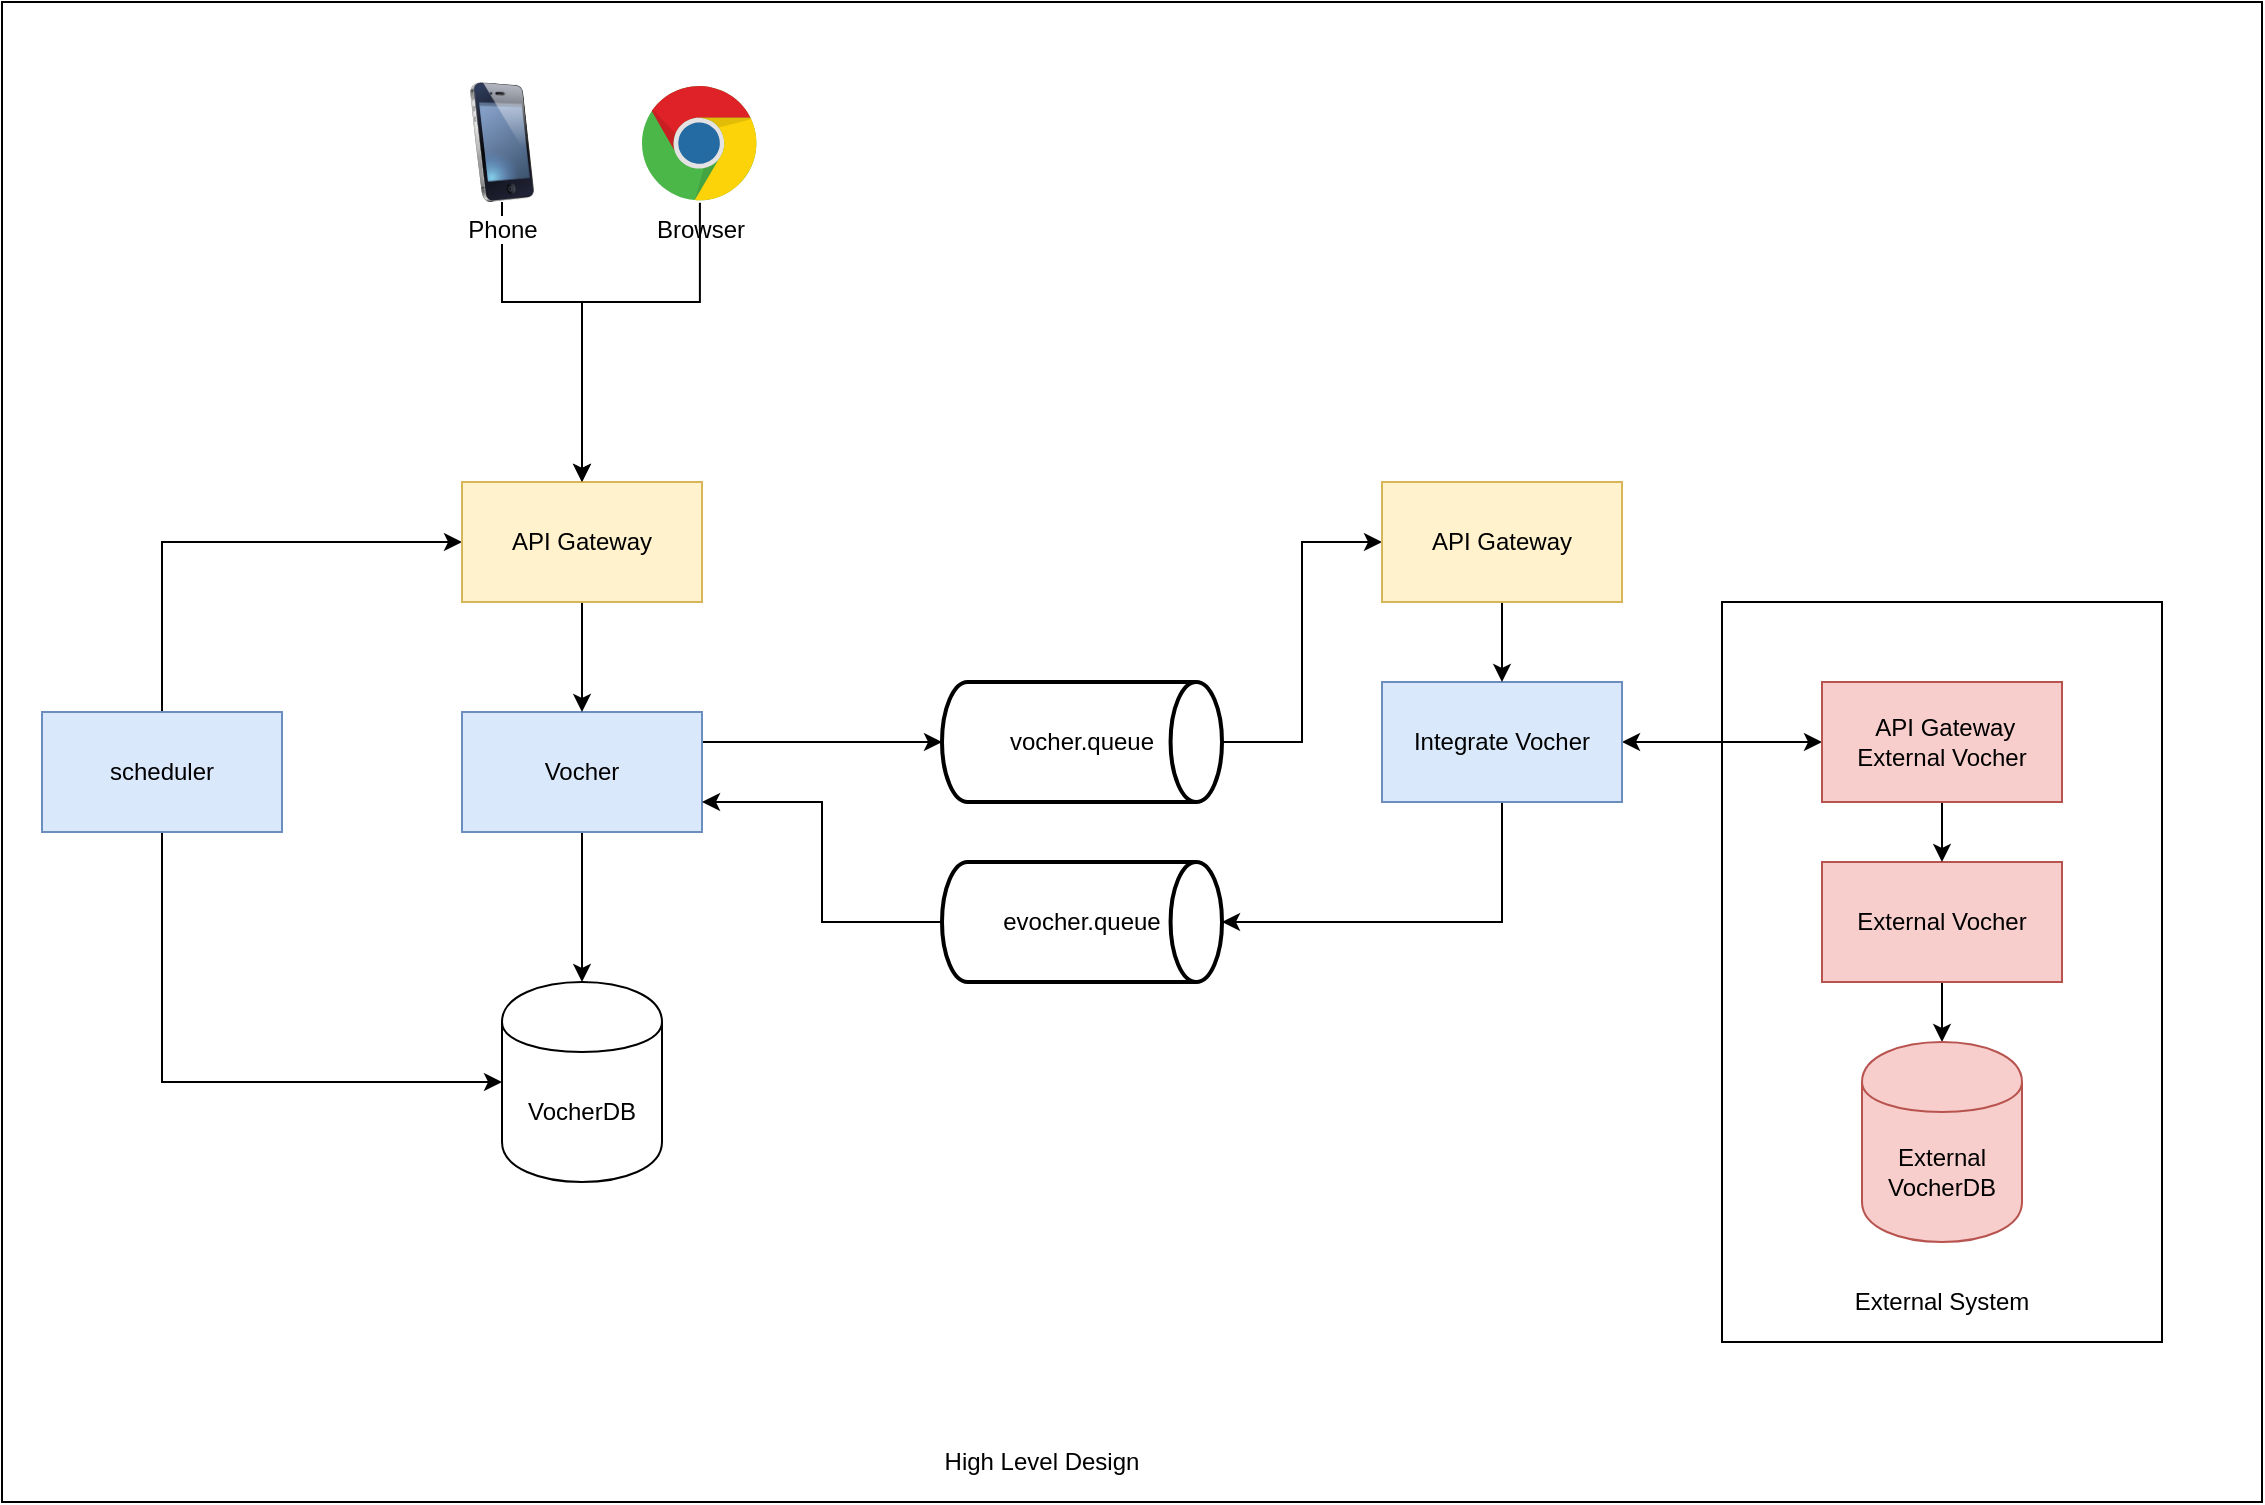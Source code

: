 <mxfile version="13.2.4" type="device" pages="4"><diagram id="M8cZRs71KKc0MjFKOG1g" name="HLD"><mxGraphModel dx="1106" dy="1866" grid="1" gridSize="10" guides="1" tooltips="1" connect="1" arrows="1" fold="1" page="1" pageScale="1" pageWidth="850" pageHeight="1100" math="0" shadow="0"><root><mxCell id="0"/><mxCell id="1" parent="0"/><mxCell id="Zt-hS7vZ5P-8rdt2u1rS-21" value="" style="rounded=0;whiteSpace=wrap;html=1;" vertex="1" parent="1"><mxGeometry x="160" y="-100" width="1130" height="750" as="geometry"/></mxCell><mxCell id="Zt-hS7vZ5P-8rdt2u1rS-14" value="" style="rounded=0;whiteSpace=wrap;html=1;" vertex="1" parent="1"><mxGeometry x="1020" y="200" width="220" height="370" as="geometry"/></mxCell><mxCell id="Zt-hS7vZ5P-8rdt2u1rS-15" style="edgeStyle=orthogonalEdgeStyle;rounded=0;orthogonalLoop=1;jettySize=auto;html=1;entryX=0.5;entryY=0;entryDx=0;entryDy=0;" edge="1" parent="1" source="yLIGuD3WAcyx2EpCXAs--2" target="Zt-hS7vZ5P-8rdt2u1rS-13"><mxGeometry relative="1" as="geometry"/></mxCell><mxCell id="yLIGuD3WAcyx2EpCXAs--2" value="External Vocher" style="rounded=0;whiteSpace=wrap;html=1;fillColor=#f8cecc;strokeColor=#b85450;" parent="1" vertex="1"><mxGeometry x="1070" y="330" width="120" height="60" as="geometry"/></mxCell><mxCell id="yLIGuD3WAcyx2EpCXAs--59" style="edgeStyle=orthogonalEdgeStyle;rounded=0;orthogonalLoop=1;jettySize=auto;html=1;entryX=0;entryY=0.5;entryDx=0;entryDy=0;exitX=1;exitY=0.25;exitDx=0;exitDy=0;entryPerimeter=0;" parent="1" source="yLIGuD3WAcyx2EpCXAs--5" target="Zt-hS7vZ5P-8rdt2u1rS-3" edge="1"><mxGeometry relative="1" as="geometry"><mxPoint x="600" y="255" as="targetPoint"/></mxGeometry></mxCell><mxCell id="Zt-hS7vZ5P-8rdt2u1rS-16" style="edgeStyle=orthogonalEdgeStyle;rounded=0;orthogonalLoop=1;jettySize=auto;html=1;entryX=0.5;entryY=0;entryDx=0;entryDy=0;startArrow=none;startFill=0;" edge="1" parent="1" source="yLIGuD3WAcyx2EpCXAs--5" target="Zt-hS7vZ5P-8rdt2u1rS-5"><mxGeometry relative="1" as="geometry"/></mxCell><mxCell id="yLIGuD3WAcyx2EpCXAs--5" value="Vocher" style="rounded=0;whiteSpace=wrap;html=1;fillColor=#dae8fc;strokeColor=#6c8ebf;" parent="1" vertex="1"><mxGeometry x="390" y="255" width="120" height="60" as="geometry"/></mxCell><mxCell id="JvnQg_ItOwsqvwO4uTVd-2" style="edgeStyle=orthogonalEdgeStyle;rounded=0;orthogonalLoop=1;jettySize=auto;html=1;startArrow=none;startFill=0;" edge="1" parent="1" source="yLIGuD3WAcyx2EpCXAs--11" target="Zt-hS7vZ5P-8rdt2u1rS-9"><mxGeometry relative="1" as="geometry"><Array as="points"><mxPoint x="410" y="50"/><mxPoint x="450" y="50"/></Array></mxGeometry></mxCell><mxCell id="yLIGuD3WAcyx2EpCXAs--11" value="Phone" style="image;html=1;labelBackgroundColor=#ffffff;image=img/lib/clip_art/telecommunication/iPhone_128x128.png" parent="1" vertex="1"><mxGeometry x="380" y="-60" width="60" height="60" as="geometry"/></mxCell><mxCell id="yLIGuD3WAcyx2EpCXAs--30" style="edgeStyle=orthogonalEdgeStyle;rounded=0;orthogonalLoop=1;jettySize=auto;html=1;entryX=0;entryY=0.5;entryDx=0;entryDy=0;exitX=1;exitY=0.5;exitDx=0;exitDy=0;exitPerimeter=0;" parent="1" source="Zt-hS7vZ5P-8rdt2u1rS-3" target="Zt-hS7vZ5P-8rdt2u1rS-10" edge="1"><mxGeometry relative="1" as="geometry"><mxPoint x="780" y="270" as="sourcePoint"/></mxGeometry></mxCell><mxCell id="yLIGuD3WAcyx2EpCXAs--29" style="edgeStyle=orthogonalEdgeStyle;rounded=0;orthogonalLoop=1;jettySize=auto;html=1;entryX=0;entryY=0.5;entryDx=0;entryDy=0;startArrow=classic;startFill=1;" parent="1" source="yLIGuD3WAcyx2EpCXAs--28" target="Zt-hS7vZ5P-8rdt2u1rS-17" edge="1"><mxGeometry relative="1" as="geometry"/></mxCell><mxCell id="SP0P98AQC7qhVSKHxn2J-19" style="edgeStyle=orthogonalEdgeStyle;rounded=0;orthogonalLoop=1;jettySize=auto;html=1;entryX=1;entryY=0.5;entryDx=0;entryDy=0;exitX=0.5;exitY=1;exitDx=0;exitDy=0;entryPerimeter=0;" parent="1" source="yLIGuD3WAcyx2EpCXAs--28" target="Zt-hS7vZ5P-8rdt2u1rS-4" edge="1"><mxGeometry relative="1" as="geometry"><Array as="points"><mxPoint x="910" y="360"/></Array><mxPoint x="780" y="360" as="targetPoint"/></mxGeometry></mxCell><mxCell id="yLIGuD3WAcyx2EpCXAs--28" value="Integrate Vocher" style="rounded=0;whiteSpace=wrap;html=1;fillColor=#dae8fc;strokeColor=#6c8ebf;" parent="1" vertex="1"><mxGeometry x="850" y="240" width="120" height="60" as="geometry"/></mxCell><mxCell id="SP0P98AQC7qhVSKHxn2J-18" style="edgeStyle=orthogonalEdgeStyle;rounded=0;orthogonalLoop=1;jettySize=auto;html=1;entryX=1;entryY=0.75;entryDx=0;entryDy=0;exitX=0;exitY=0.5;exitDx=0;exitDy=0;exitPerimeter=0;" parent="1" source="Zt-hS7vZ5P-8rdt2u1rS-4" target="yLIGuD3WAcyx2EpCXAs--5" edge="1"><mxGeometry relative="1" as="geometry"><mxPoint x="600" y="360" as="sourcePoint"/></mxGeometry></mxCell><mxCell id="Zt-hS7vZ5P-8rdt2u1rS-6" style="edgeStyle=orthogonalEdgeStyle;rounded=0;orthogonalLoop=1;jettySize=auto;html=1;entryX=0;entryY=0.5;entryDx=0;entryDy=0;" edge="1" parent="1" source="Zt-hS7vZ5P-8rdt2u1rS-1" target="Zt-hS7vZ5P-8rdt2u1rS-5"><mxGeometry relative="1" as="geometry"><Array as="points"><mxPoint x="240" y="440"/></Array></mxGeometry></mxCell><mxCell id="Zt-hS7vZ5P-8rdt2u1rS-8" style="edgeStyle=orthogonalEdgeStyle;rounded=0;orthogonalLoop=1;jettySize=auto;html=1;entryX=0;entryY=0.5;entryDx=0;entryDy=0;" edge="1" parent="1" source="Zt-hS7vZ5P-8rdt2u1rS-1" target="Zt-hS7vZ5P-8rdt2u1rS-9"><mxGeometry relative="1" as="geometry"><mxPoint x="390" y="270" as="targetPoint"/><Array as="points"><mxPoint x="240" y="170"/></Array></mxGeometry></mxCell><mxCell id="Zt-hS7vZ5P-8rdt2u1rS-1" value="scheduler" style="rounded=0;whiteSpace=wrap;html=1;fillColor=#dae8fc;strokeColor=#6c8ebf;" vertex="1" parent="1"><mxGeometry x="180" y="255" width="120" height="60" as="geometry"/></mxCell><mxCell id="Zt-hS7vZ5P-8rdt2u1rS-3" value="vocher.queue" style="strokeWidth=2;html=1;shape=mxgraph.flowchart.direct_data;whiteSpace=wrap;" vertex="1" parent="1"><mxGeometry x="630" y="240" width="140" height="60" as="geometry"/></mxCell><mxCell id="Zt-hS7vZ5P-8rdt2u1rS-4" value="evocher.queue" style="strokeWidth=2;html=1;shape=mxgraph.flowchart.direct_data;whiteSpace=wrap;rotation=0;" vertex="1" parent="1"><mxGeometry x="630" y="330" width="140" height="60" as="geometry"/></mxCell><mxCell id="Zt-hS7vZ5P-8rdt2u1rS-5" value="VocherDB" style="shape=cylinder;whiteSpace=wrap;html=1;boundedLbl=1;backgroundOutline=1;" vertex="1" parent="1"><mxGeometry x="410" y="390" width="80" height="100" as="geometry"/></mxCell><mxCell id="Zt-hS7vZ5P-8rdt2u1rS-11" style="edgeStyle=orthogonalEdgeStyle;rounded=0;orthogonalLoop=1;jettySize=auto;html=1;entryX=0.5;entryY=0;entryDx=0;entryDy=0;" edge="1" parent="1" source="Zt-hS7vZ5P-8rdt2u1rS-9" target="yLIGuD3WAcyx2EpCXAs--5"><mxGeometry relative="1" as="geometry"/></mxCell><mxCell id="Zt-hS7vZ5P-8rdt2u1rS-9" value="API Gateway" style="rounded=0;whiteSpace=wrap;html=1;fillColor=#fff2cc;strokeColor=#d6b656;" vertex="1" parent="1"><mxGeometry x="390" y="140" width="120" height="60" as="geometry"/></mxCell><mxCell id="Zt-hS7vZ5P-8rdt2u1rS-12" style="edgeStyle=orthogonalEdgeStyle;rounded=0;orthogonalLoop=1;jettySize=auto;html=1;entryX=0.5;entryY=0;entryDx=0;entryDy=0;" edge="1" parent="1" source="Zt-hS7vZ5P-8rdt2u1rS-10" target="yLIGuD3WAcyx2EpCXAs--28"><mxGeometry relative="1" as="geometry"/></mxCell><mxCell id="Zt-hS7vZ5P-8rdt2u1rS-10" value="API Gateway" style="rounded=0;whiteSpace=wrap;html=1;fillColor=#fff2cc;strokeColor=#d6b656;" vertex="1" parent="1"><mxGeometry x="850" y="140" width="120" height="60" as="geometry"/></mxCell><mxCell id="Zt-hS7vZ5P-8rdt2u1rS-13" value="External VocherDB" style="shape=cylinder;whiteSpace=wrap;html=1;boundedLbl=1;backgroundOutline=1;fillColor=#f8cecc;strokeColor=#b85450;" vertex="1" parent="1"><mxGeometry x="1090" y="420" width="80" height="100" as="geometry"/></mxCell><mxCell id="Zt-hS7vZ5P-8rdt2u1rS-18" style="edgeStyle=orthogonalEdgeStyle;rounded=0;orthogonalLoop=1;jettySize=auto;html=1;entryX=0.5;entryY=0;entryDx=0;entryDy=0;startArrow=none;startFill=0;" edge="1" parent="1" source="Zt-hS7vZ5P-8rdt2u1rS-17" target="yLIGuD3WAcyx2EpCXAs--2"><mxGeometry relative="1" as="geometry"/></mxCell><mxCell id="Zt-hS7vZ5P-8rdt2u1rS-17" value="&amp;nbsp;API Gateway &lt;br&gt;External Vocher" style="rounded=0;whiteSpace=wrap;html=1;fillColor=#f8cecc;strokeColor=#b85450;" vertex="1" parent="1"><mxGeometry x="1070" y="240" width="120" height="60" as="geometry"/></mxCell><mxCell id="Zt-hS7vZ5P-8rdt2u1rS-20" value="External System" style="text;html=1;strokeColor=none;fillColor=none;align=center;verticalAlign=middle;whiteSpace=wrap;rounded=0;" vertex="1" parent="1"><mxGeometry x="1060" y="540" width="140" height="20" as="geometry"/></mxCell><mxCell id="Zt-hS7vZ5P-8rdt2u1rS-22" value="High Level Design" style="text;html=1;strokeColor=none;fillColor=none;align=center;verticalAlign=middle;whiteSpace=wrap;rounded=0;" vertex="1" parent="1"><mxGeometry x="620" y="620" width="120" height="20" as="geometry"/></mxCell><mxCell id="JvnQg_ItOwsqvwO4uTVd-3" style="edgeStyle=orthogonalEdgeStyle;rounded=0;orthogonalLoop=1;jettySize=auto;html=1;entryX=0.5;entryY=0;entryDx=0;entryDy=0;startArrow=none;startFill=0;" edge="1" parent="1" source="JvnQg_ItOwsqvwO4uTVd-1" target="Zt-hS7vZ5P-8rdt2u1rS-9"><mxGeometry relative="1" as="geometry"><Array as="points"><mxPoint x="509" y="50"/><mxPoint x="450" y="50"/></Array></mxGeometry></mxCell><mxCell id="JvnQg_ItOwsqvwO4uTVd-1" value="Browser" style="dashed=0;outlineConnect=0;html=1;align=center;labelPosition=center;verticalLabelPosition=bottom;verticalAlign=top;shape=mxgraph.weblogos.chrome" vertex="1" parent="1"><mxGeometry x="480" y="-58.0" width="57.94" height="58.4" as="geometry"/></mxCell></root></mxGraphModel></diagram><diagram id="ZZDmtYdxpPn9UzOX9fge" name="AD"><mxGraphModel dx="1106" dy="766" grid="1" gridSize="10" guides="1" tooltips="1" connect="1" arrows="1" fold="1" page="1" pageScale="1" pageWidth="850" pageHeight="1100" math="0" shadow="0"><root><mxCell id="ttcRYQ20AYEpB_Qxc7sb-0"/><mxCell id="ttcRYQ20AYEpB_Qxc7sb-1" parent="ttcRYQ20AYEpB_Qxc7sb-0"/><mxCell id="1Hswihm2QE21z98sF0Lo-0" value="" style="rounded=0;whiteSpace=wrap;html=1;" vertex="1" parent="ttcRYQ20AYEpB_Qxc7sb-1"><mxGeometry x="10" y="200" width="810" height="880" as="geometry"/></mxCell><mxCell id="ttcRYQ20AYEpB_Qxc7sb-2" value="" style="ellipse;html=1;shape=startState;fillColor=#000000;strokeColor=#ff0000;" parent="ttcRYQ20AYEpB_Qxc7sb-1" vertex="1"><mxGeometry x="80" y="320" width="30" height="30" as="geometry"/></mxCell><mxCell id="ttcRYQ20AYEpB_Qxc7sb-3" value="" style="edgeStyle=orthogonalEdgeStyle;html=1;verticalAlign=bottom;endArrow=open;endSize=8;strokeColor=#000000;entryX=0.5;entryY=0;entryDx=0;entryDy=0;" parent="ttcRYQ20AYEpB_Qxc7sb-1" source="ttcRYQ20AYEpB_Qxc7sb-2" target="ttcRYQ20AYEpB_Qxc7sb-4" edge="1"><mxGeometry relative="1" as="geometry"><mxPoint x="240" y="380" as="targetPoint"/></mxGeometry></mxCell><mxCell id="SbrRHTMgnmyVPmTm6hp6-0" style="edgeStyle=orthogonalEdgeStyle;rounded=0;orthogonalLoop=1;jettySize=auto;html=1;entryX=0.5;entryY=0;entryDx=0;entryDy=0;" parent="ttcRYQ20AYEpB_Qxc7sb-1" source="ttcRYQ20AYEpB_Qxc7sb-4" target="ttcRYQ20AYEpB_Qxc7sb-5" edge="1"><mxGeometry relative="1" as="geometry"/></mxCell><mxCell id="9kQlbiyJZQM7aqngoSZT-27" value="Publish SimID" style="edgeLabel;html=1;align=center;verticalAlign=middle;resizable=0;points=[];" parent="SbrRHTMgnmyVPmTm6hp6-0" vertex="1" connectable="0"><mxGeometry x="0.253" relative="1" as="geometry"><mxPoint x="-31" y="-15" as="offset"/></mxGeometry></mxCell><mxCell id="ttcRYQ20AYEpB_Qxc7sb-4" value="Vocher Component" style="shape=rect;html=1;rounded=1;whiteSpace=wrap;align=center;fillColor=#d5e8d4;strokeColor=#82b366;" parent="ttcRYQ20AYEpB_Qxc7sb-1" vertex="1"><mxGeometry x="190" y="390" width="100" height="50" as="geometry"/></mxCell><mxCell id="SbrRHTMgnmyVPmTm6hp6-2" style="edgeStyle=orthogonalEdgeStyle;rounded=0;orthogonalLoop=1;jettySize=auto;html=1;entryX=0.5;entryY=0;entryDx=0;entryDy=0;" parent="ttcRYQ20AYEpB_Qxc7sb-1" source="ttcRYQ20AYEpB_Qxc7sb-5" target="SbrRHTMgnmyVPmTm6hp6-1" edge="1"><mxGeometry relative="1" as="geometry"><Array as="points"><mxPoint x="240" y="500"/></Array></mxGeometry></mxCell><mxCell id="ttcRYQ20AYEpB_Qxc7sb-5" value="vocher_queue" style="shape=rect;html=1;rounded=1;whiteSpace=wrap;align=center;fillColor=#fff2cc;strokeColor=#d6b656;" parent="ttcRYQ20AYEpB_Qxc7sb-1" vertex="1"><mxGeometry x="440" y="480" width="100" height="50" as="geometry"/></mxCell><mxCell id="9kQlbiyJZQM7aqngoSZT-6" style="edgeStyle=orthogonalEdgeStyle;rounded=0;orthogonalLoop=1;jettySize=auto;html=1;startArrow=classic;startFill=1;" parent="ttcRYQ20AYEpB_Qxc7sb-1" source="SbrRHTMgnmyVPmTm6hp6-1" target="SbrRHTMgnmyVPmTm6hp6-4" edge="1"><mxGeometry relative="1" as="geometry"/></mxCell><mxCell id="9kQlbiyJZQM7aqngoSZT-15" value="Call external 3rd party Vocher API System" style="edgeLabel;html=1;align=center;verticalAlign=middle;resizable=0;points=[];" parent="9kQlbiyJZQM7aqngoSZT-6" vertex="1" connectable="0"><mxGeometry x="0.076" y="2" relative="1" as="geometry"><mxPoint x="-21" y="-13" as="offset"/></mxGeometry></mxCell><mxCell id="9kQlbiyJZQM7aqngoSZT-7" style="edgeStyle=orthogonalEdgeStyle;rounded=0;orthogonalLoop=1;jettySize=auto;html=1;startArrow=none;startFill=0;" parent="ttcRYQ20AYEpB_Qxc7sb-1" source="SbrRHTMgnmyVPmTm6hp6-1" target="9kQlbiyJZQM7aqngoSZT-1" edge="1"><mxGeometry relative="1" as="geometry"/></mxCell><mxCell id="SbrRHTMgnmyVPmTm6hp6-1" value="Integration Component" style="shape=rect;html=1;rounded=1;whiteSpace=wrap;align=center;fillColor=#d5e8d4;strokeColor=#82b366;" parent="ttcRYQ20AYEpB_Qxc7sb-1" vertex="1"><mxGeometry x="190" y="570" width="100" height="50" as="geometry"/></mxCell><mxCell id="SbrRHTMgnmyVPmTm6hp6-4" value="Vocher API" style="shape=rect;html=1;rounded=1;whiteSpace=wrap;align=center;fillColor=#e1d5e7;strokeColor=#9673a6;" parent="ttcRYQ20AYEpB_Qxc7sb-1" vertex="1"><mxGeometry x="690" y="630" width="100" height="50" as="geometry"/></mxCell><mxCell id="9kQlbiyJZQM7aqngoSZT-9" style="edgeStyle=orthogonalEdgeStyle;rounded=0;orthogonalLoop=1;jettySize=auto;html=1;entryX=0.5;entryY=0;entryDx=0;entryDy=0;startArrow=none;startFill=0;" parent="ttcRYQ20AYEpB_Qxc7sb-1" source="9kQlbiyJZQM7aqngoSZT-1" target="9kQlbiyJZQM7aqngoSZT-8" edge="1"><mxGeometry relative="1" as="geometry"/></mxCell><mxCell id="9kQlbiyJZQM7aqngoSZT-10" value="Send Vocher Code &amp;amp; &lt;br&gt;success status message" style="edgeLabel;html=1;align=center;verticalAlign=middle;resizable=0;points=[];" parent="9kQlbiyJZQM7aqngoSZT-9" vertex="1" connectable="0"><mxGeometry x="0.067" y="1" relative="1" as="geometry"><mxPoint x="-42" y="-19" as="offset"/></mxGeometry></mxCell><mxCell id="9kQlbiyJZQM7aqngoSZT-11" style="edgeStyle=orthogonalEdgeStyle;rounded=0;orthogonalLoop=1;jettySize=auto;html=1;entryX=0;entryY=0.5;entryDx=0;entryDy=0;startArrow=none;startFill=0;" parent="ttcRYQ20AYEpB_Qxc7sb-1" source="9kQlbiyJZQM7aqngoSZT-1" target="9kQlbiyJZQM7aqngoSZT-8" edge="1"><mxGeometry relative="1" as="geometry"><Array as="points"><mxPoint x="240" y="785"/></Array></mxGeometry></mxCell><mxCell id="9kQlbiyJZQM7aqngoSZT-12" value="Send fail status&lt;br&gt;&amp;nbsp;message" style="edgeLabel;html=1;align=center;verticalAlign=middle;resizable=0;points=[];" parent="9kQlbiyJZQM7aqngoSZT-11" vertex="1" connectable="0"><mxGeometry x="0.222" y="4" relative="1" as="geometry"><mxPoint x="2" y="-21" as="offset"/></mxGeometry></mxCell><mxCell id="9kQlbiyJZQM7aqngoSZT-1" value="" style="shape=rhombus;html=1;verticalLabelPosition=bottom;verticalAlignment=top;" parent="ttcRYQ20AYEpB_Qxc7sb-1" vertex="1"><mxGeometry x="220" y="680" width="40" height="40" as="geometry"/></mxCell><mxCell id="9kQlbiyJZQM7aqngoSZT-14" style="edgeStyle=orthogonalEdgeStyle;rounded=0;orthogonalLoop=1;jettySize=auto;html=1;startArrow=none;startFill=0;" parent="ttcRYQ20AYEpB_Qxc7sb-1" source="9kQlbiyJZQM7aqngoSZT-8" target="9kQlbiyJZQM7aqngoSZT-13" edge="1"><mxGeometry relative="1" as="geometry"><Array as="points"><mxPoint x="490" y="895"/></Array></mxGeometry></mxCell><mxCell id="9kQlbiyJZQM7aqngoSZT-8" value="status_queue" style="shape=rect;html=1;rounded=1;whiteSpace=wrap;align=center;fillColor=#fff2cc;strokeColor=#d6b656;" parent="ttcRYQ20AYEpB_Qxc7sb-1" vertex="1"><mxGeometry x="440" y="760" width="100" height="50" as="geometry"/></mxCell><mxCell id="9kQlbiyJZQM7aqngoSZT-18" style="edgeStyle=orthogonalEdgeStyle;rounded=0;orthogonalLoop=1;jettySize=auto;html=1;entryX=0.5;entryY=0;entryDx=0;entryDy=0;startArrow=none;startFill=0;" parent="ttcRYQ20AYEpB_Qxc7sb-1" source="9kQlbiyJZQM7aqngoSZT-13" target="9kQlbiyJZQM7aqngoSZT-16" edge="1"><mxGeometry relative="1" as="geometry"><Array as="points"><mxPoint x="240" y="940"/><mxPoint x="95" y="940"/></Array></mxGeometry></mxCell><mxCell id="9kQlbiyJZQM7aqngoSZT-13" value="Vocher Component" style="shape=rect;html=1;rounded=1;whiteSpace=wrap;align=center;fillColor=#d5e8d4;strokeColor=#82b366;" parent="ttcRYQ20AYEpB_Qxc7sb-1" vertex="1"><mxGeometry x="190" y="870" width="100" height="50" as="geometry"/></mxCell><mxCell id="9kQlbiyJZQM7aqngoSZT-16" value="" style="ellipse;html=1;shape=endState;fillColor=#000000;strokeColor=#ff0000;" parent="ttcRYQ20AYEpB_Qxc7sb-1" vertex="1"><mxGeometry x="80" y="970" width="30" height="30" as="geometry"/></mxCell><mxCell id="9kQlbiyJZQM7aqngoSZT-19" value="" style="endArrow=none;dashed=1;html=1;strokeColor=#000000;" parent="ttcRYQ20AYEpB_Qxc7sb-1" edge="1"><mxGeometry width="50" height="50" relative="1" as="geometry"><mxPoint x="160" y="980" as="sourcePoint"/><mxPoint x="160" y="280" as="targetPoint"/></mxGeometry></mxCell><mxCell id="9kQlbiyJZQM7aqngoSZT-20" value="" style="endArrow=none;dashed=1;html=1;strokeColor=#000000;" parent="ttcRYQ20AYEpB_Qxc7sb-1" edge="1"><mxGeometry width="50" height="50" relative="1" as="geometry"><mxPoint x="380" y="980" as="sourcePoint"/><mxPoint x="380" y="280" as="targetPoint"/></mxGeometry></mxCell><mxCell id="9kQlbiyJZQM7aqngoSZT-21" value="" style="endArrow=none;dashed=1;html=1;strokeColor=#000000;" parent="ttcRYQ20AYEpB_Qxc7sb-1" edge="1"><mxGeometry width="50" height="50" relative="1" as="geometry"><mxPoint x="640" y="980" as="sourcePoint"/><mxPoint x="640" y="280" as="targetPoint"/></mxGeometry></mxCell><mxCell id="9kQlbiyJZQM7aqngoSZT-22" value="Begin" style="text;html=1;strokeColor=none;fillColor=none;align=center;verticalAlign=middle;whiteSpace=wrap;rounded=0;" parent="ttcRYQ20AYEpB_Qxc7sb-1" vertex="1"><mxGeometry x="75" y="360" width="40" height="20" as="geometry"/></mxCell><mxCell id="9kQlbiyJZQM7aqngoSZT-23" value="End" style="text;html=1;strokeColor=none;fillColor=none;align=center;verticalAlign=middle;whiteSpace=wrap;rounded=0;" parent="ttcRYQ20AYEpB_Qxc7sb-1" vertex="1"><mxGeometry x="75" y="1010" width="40" height="20" as="geometry"/></mxCell><mxCell id="9kQlbiyJZQM7aqngoSZT-24" value="Queue System" style="text;html=1;strokeColor=none;fillColor=none;align=center;verticalAlign=middle;whiteSpace=wrap;rounded=0;" parent="ttcRYQ20AYEpB_Qxc7sb-1" vertex="1"><mxGeometry x="450" y="260" width="110" height="20" as="geometry"/></mxCell><mxCell id="9kQlbiyJZQM7aqngoSZT-25" value="External System" style="text;html=1;strokeColor=none;fillColor=none;align=center;verticalAlign=middle;whiteSpace=wrap;rounded=0;" parent="ttcRYQ20AYEpB_Qxc7sb-1" vertex="1"><mxGeometry x="700" y="260" width="110" height="20" as="geometry"/></mxCell><mxCell id="9kQlbiyJZQM7aqngoSZT-26" value="Application System" style="text;html=1;strokeColor=none;fillColor=none;align=center;verticalAlign=middle;whiteSpace=wrap;rounded=0;" parent="ttcRYQ20AYEpB_Qxc7sb-1" vertex="1"><mxGeometry x="200" y="260" width="110" height="20" as="geometry"/></mxCell><mxCell id="9kQlbiyJZQM7aqngoSZT-28" value="Sub SimID" style="edgeLabel;html=1;align=center;verticalAlign=middle;resizable=0;points=[];" parent="ttcRYQ20AYEpB_Qxc7sb-1" vertex="1" connectable="0"><mxGeometry x="340" y="490" as="geometry"/></mxCell><mxCell id="1Hswihm2QE21z98sF0Lo-1" value="Activity Diagram" style="text;html=1;strokeColor=none;fillColor=none;align=center;verticalAlign=middle;whiteSpace=wrap;rounded=0;" vertex="1" parent="ttcRYQ20AYEpB_Qxc7sb-1"><mxGeometry x="373" y="1040" width="105" height="20" as="geometry"/></mxCell></root></mxGraphModel></diagram><diagram id="qGRqTDF42njBb438hCyQ" name="seq"><mxGraphModel dx="1106" dy="766" grid="1" gridSize="10" guides="1" tooltips="1" connect="1" arrows="1" fold="1" page="1" pageScale="1" pageWidth="850" pageHeight="1100" math="0" shadow="0"><root><mxCell id="7lW4R_TVJoyrTfKegEUZ-0"/><mxCell id="7lW4R_TVJoyrTfKegEUZ-1" parent="7lW4R_TVJoyrTfKegEUZ-0"/><mxCell id="HkgjQLca0Ze9GB5TjCbC-0" value="alt" style="shape=umlFrame;whiteSpace=wrap;html=1;" parent="7lW4R_TVJoyrTfKegEUZ-1" vertex="1"><mxGeometry x="50" y="350" width="700" height="840" as="geometry"/></mxCell><mxCell id="7lW4R_TVJoyrTfKegEUZ-4" value="vocher api" style="shape=umlLifeline;participant=umlEntity;perimeter=lifelinePerimeter;whiteSpace=wrap;html=1;container=1;collapsible=0;recursiveResize=0;verticalAlign=top;spacingTop=36;labelBackgroundColor=#ffffff;outlineConnect=0;fillColor=#dae8fc;strokeColor=#6c8ebf;" parent="7lW4R_TVJoyrTfKegEUZ-1" vertex="1"><mxGeometry x="280" y="40" width="40" height="1120" as="geometry"/></mxCell><mxCell id="phccXsV8RrFwOppqD02p-3" value="" style="html=1;points=[];perimeter=orthogonalPerimeter;" parent="7lW4R_TVJoyrTfKegEUZ-4" vertex="1"><mxGeometry x="15" y="120" width="10" height="80" as="geometry"/></mxCell><mxCell id="WG9jU-bm1AfQNoODhEg1-6" value="" style="html=1;points=[];perimeter=orthogonalPerimeter;" parent="7lW4R_TVJoyrTfKegEUZ-4" vertex="1"><mxGeometry x="15" y="580" width="10" height="70" as="geometry"/></mxCell><mxCell id="WG9jU-bm1AfQNoODhEg1-9" value="" style="html=1;points=[];perimeter=orthogonalPerimeter;" parent="7lW4R_TVJoyrTfKegEUZ-4" vertex="1"><mxGeometry x="15" y="650" width="10" height="40" as="geometry"/></mxCell><mxCell id="WG9jU-bm1AfQNoODhEg1-10" value="save vocher_code&lt;br&gt;&amp;amp; status" style="edgeStyle=orthogonalEdgeStyle;html=1;align=left;spacingLeft=2;endArrow=block;rounded=0;entryX=1;entryY=0.525;entryDx=0;entryDy=0;entryPerimeter=0;" parent="7lW4R_TVJoyrTfKegEUZ-4" target="WG9jU-bm1AfQNoODhEg1-9" edge="1"><mxGeometry relative="1" as="geometry"><mxPoint x="25" y="630" as="sourcePoint"/><Array as="points"><mxPoint x="45" y="630"/><mxPoint x="45" y="671"/></Array></mxGeometry></mxCell><mxCell id="HkgjQLca0Ze9GB5TjCbC-14" value="" style="html=1;points=[];perimeter=orthogonalPerimeter;" parent="7lW4R_TVJoyrTfKegEUZ-4" vertex="1"><mxGeometry x="15" y="950" width="10" height="110" as="geometry"/></mxCell><mxCell id="phccXsV8RrFwOppqD02p-0" value="integration api" style="shape=umlLifeline;participant=umlEntity;perimeter=lifelinePerimeter;whiteSpace=wrap;html=1;container=1;collapsible=0;recursiveResize=0;verticalAlign=top;spacingTop=36;labelBackgroundColor=#ffffff;outlineConnect=0;fillColor=#dae8fc;strokeColor=#6c8ebf;" parent="7lW4R_TVJoyrTfKegEUZ-1" vertex="1"><mxGeometry x="470" y="40" width="40" height="1120" as="geometry"/></mxCell><mxCell id="vDOPvL2wN2x_dTmrHLKO-3" value="" style="html=1;points=[];perimeter=orthogonalPerimeter;" parent="phccXsV8RrFwOppqD02p-0" vertex="1"><mxGeometry x="15" y="280" width="10" height="230" as="geometry"/></mxCell><mxCell id="HkgjQLca0Ze9GB5TjCbC-6" value="" style="html=1;points=[];perimeter=orthogonalPerimeter;" parent="phccXsV8RrFwOppqD02p-0" vertex="1"><mxGeometry x="15" y="780" width="10" height="100" as="geometry"/></mxCell><mxCell id="HkgjQLca0Ze9GB5TjCbC-7" value="vocher API" style="html=1;verticalAlign=bottom;startArrow=oval;startFill=1;endArrow=block;startSize=8;" parent="phccXsV8RrFwOppqD02p-0" target="vDOPvL2wN2x_dTmrHLKO-5" edge="1"><mxGeometry width="60" relative="1" as="geometry"><mxPoint x="20" y="360" as="sourcePoint"/><mxPoint x="80" y="360" as="targetPoint"/></mxGeometry></mxCell><mxCell id="phccXsV8RrFwOppqD02p-1" value="external vocher system" style="shape=umlLifeline;participant=umlEntity;perimeter=lifelinePerimeter;whiteSpace=wrap;html=1;container=1;collapsible=0;recursiveResize=0;verticalAlign=top;spacingTop=36;labelBackgroundColor=#ffffff;outlineConnect=0;fillColor=#d5e8d4;strokeColor=#82b366;" parent="7lW4R_TVJoyrTfKegEUZ-1" vertex="1"><mxGeometry x="560" y="40" width="40" height="1120" as="geometry"/></mxCell><mxCell id="vDOPvL2wN2x_dTmrHLKO-5" value="" style="html=1;points=[];perimeter=orthogonalPerimeter;" parent="phccXsV8RrFwOppqD02p-1" vertex="1"><mxGeometry x="15" y="360" width="10" height="80" as="geometry"/></mxCell><mxCell id="HkgjQLca0Ze9GB5TjCbC-17" value="" style="html=1;points=[];perimeter=orthogonalPerimeter;" parent="phccXsV8RrFwOppqD02p-1" vertex="1"><mxGeometry x="15" y="790" width="10" height="50" as="geometry"/></mxCell><mxCell id="phccXsV8RrFwOppqD02p-2" value="web client" style="shape=umlLifeline;participant=umlBoundary;perimeter=lifelinePerimeter;whiteSpace=wrap;html=1;container=1;collapsible=0;recursiveResize=0;verticalAlign=top;spacingTop=36;labelBackgroundColor=#ffffff;outlineConnect=0;" parent="7lW4R_TVJoyrTfKegEUZ-1" vertex="1"><mxGeometry x="190" y="40" width="50" height="1120" as="geometry"/></mxCell><mxCell id="WG9jU-bm1AfQNoODhEg1-13" value="" style="html=1;points=[];perimeter=orthogonalPerimeter;" parent="phccXsV8RrFwOppqD02p-2" vertex="1"><mxGeometry x="20" y="100" width="10" height="960" as="geometry"/></mxCell><mxCell id="HkgjQLca0Ze9GB5TjCbC-15" value="" style="html=1;points=[];perimeter=orthogonalPerimeter;" parent="phccXsV8RrFwOppqD02p-2" vertex="1"><mxGeometry x="20" y="1060" width="10" height="40" as="geometry"/></mxCell><mxCell id="HkgjQLca0Ze9GB5TjCbC-16" value="display &lt;br&gt;error mesage" style="edgeStyle=orthogonalEdgeStyle;html=1;align=left;spacingLeft=2;endArrow=block;rounded=0;entryX=0.4;entryY=1.075;entryDx=0;entryDy=0;entryPerimeter=0;" parent="phccXsV8RrFwOppqD02p-2" target="HkgjQLca0Ze9GB5TjCbC-15" edge="1"><mxGeometry x="0.316" relative="1" as="geometry"><mxPoint x="25" y="1040" as="sourcePoint"/><Array as="points"><mxPoint x="50" y="1040"/><mxPoint x="50" y="1103"/></Array><mxPoint as="offset"/></mxGeometry></mxCell><mxCell id="phccXsV8RrFwOppqD02p-4" value="POST: getVocher" style="html=1;verticalAlign=bottom;startArrow=oval;endArrow=block;startSize=8;entryX=0.5;entryY=0;entryDx=0;entryDy=0;entryPerimeter=0;" parent="7lW4R_TVJoyrTfKegEUZ-1" source="phccXsV8RrFwOppqD02p-2" target="phccXsV8RrFwOppqD02p-3" edge="1"><mxGeometry relative="1" as="geometry"><mxPoint x="275" y="210" as="sourcePoint"/></mxGeometry></mxCell><mxCell id="phccXsV8RrFwOppqD02p-5" value="vocher queue" style="shape=umlLifeline;participant=umlControl;perimeter=lifelinePerimeter;whiteSpace=wrap;html=1;container=1;collapsible=0;recursiveResize=0;verticalAlign=top;spacingTop=36;labelBackgroundColor=#ffffff;outlineConnect=0;fillColor=#f8cecc;strokeColor=#b85450;" parent="7lW4R_TVJoyrTfKegEUZ-1" vertex="1"><mxGeometry x="380" y="40" width="40" height="1120" as="geometry"/></mxCell><mxCell id="vDOPvL2wN2x_dTmrHLKO-1" value="" style="html=1;points=[];perimeter=orthogonalPerimeter;" parent="phccXsV8RrFwOppqD02p-5" vertex="1"><mxGeometry x="15" y="200" width="10" height="90" as="geometry"/></mxCell><mxCell id="vDOPvL2wN2x_dTmrHLKO-0" value="vocher status queue" style="shape=umlLifeline;participant=umlControl;perimeter=lifelinePerimeter;whiteSpace=wrap;html=1;container=1;collapsible=0;recursiveResize=0;verticalAlign=top;spacingTop=36;labelBackgroundColor=#ffffff;outlineConnect=0;fillColor=#f8cecc;strokeColor=#b85450;" parent="7lW4R_TVJoyrTfKegEUZ-1" vertex="1"><mxGeometry x="660" y="40" width="40" height="1110" as="geometry"/></mxCell><mxCell id="WG9jU-bm1AfQNoODhEg1-0" value="" style="html=1;points=[];perimeter=orthogonalPerimeter;" parent="vDOPvL2wN2x_dTmrHLKO-0" vertex="1"><mxGeometry x="15" y="500" width="10" height="80" as="geometry"/></mxCell><mxCell id="HkgjQLca0Ze9GB5TjCbC-9" value="save&amp;nbsp;&lt;br&gt;fail status" style="edgeStyle=orthogonalEdgeStyle;html=1;align=left;spacingLeft=2;endArrow=block;rounded=0;entryX=1;entryY=0.525;entryDx=0;entryDy=0;entryPerimeter=0;" parent="vDOPvL2wN2x_dTmrHLKO-0" edge="1"><mxGeometry relative="1" as="geometry"><mxPoint x="-355" y="999" as="sourcePoint"/><Array as="points"><mxPoint x="-335" y="999"/><mxPoint x="-335" y="1040"/></Array><mxPoint x="-355" y="1040" as="targetPoint"/></mxGeometry></mxCell><mxCell id="HkgjQLca0Ze9GB5TjCbC-10" value="" style="html=1;points=[];perimeter=orthogonalPerimeter;" parent="vDOPvL2wN2x_dTmrHLKO-0" vertex="1"><mxGeometry x="15" y="869" width="10" height="80" as="geometry"/></mxCell><mxCell id="HkgjQLca0Ze9GB5TjCbC-11" value="publish&lt;br&gt;status fail&amp;nbsp;" style="html=1;verticalAlign=bottom;startArrow=oval;endArrow=block;startSize=8;entryX=-0.2;entryY=0.05;entryDx=0;entryDy=0;entryPerimeter=0;" parent="vDOPvL2wN2x_dTmrHLKO-0" target="HkgjQLca0Ze9GB5TjCbC-10" edge="1"><mxGeometry x="0.095" y="4" relative="1" as="geometry"><mxPoint x="-170.5" y="873" as="sourcePoint"/><mxPoint as="offset"/></mxGeometry></mxCell><mxCell id="HkgjQLca0Ze9GB5TjCbC-12" value="subcibre result" style="html=1;verticalAlign=bottom;endArrow=open;dashed=1;endSize=8;exitX=0.5;exitY=1;exitDx=0;exitDy=0;exitPerimeter=0;" parent="vDOPvL2wN2x_dTmrHLKO-0" source="HkgjQLca0Ze9GB5TjCbC-10" edge="1"><mxGeometry relative="1" as="geometry"><mxPoint x="-40" y="949" as="sourcePoint"/><mxPoint x="-360" y="949" as="targetPoint"/></mxGeometry></mxCell><mxCell id="vDOPvL2wN2x_dTmrHLKO-2" value="publish" style="html=1;verticalAlign=bottom;startArrow=oval;endArrow=block;startSize=8;exitX=0.6;exitY=0.988;exitDx=0;exitDy=0;exitPerimeter=0;" parent="7lW4R_TVJoyrTfKegEUZ-1" source="phccXsV8RrFwOppqD02p-3" target="vDOPvL2wN2x_dTmrHLKO-1" edge="1"><mxGeometry relative="1" as="geometry"><mxPoint x="335" y="240" as="sourcePoint"/></mxGeometry></mxCell><mxCell id="vDOPvL2wN2x_dTmrHLKO-4" value="subcribe" style="html=1;verticalAlign=bottom;startArrow=oval;endArrow=block;startSize=8;" parent="7lW4R_TVJoyrTfKegEUZ-1" source="vDOPvL2wN2x_dTmrHLKO-1" target="vDOPvL2wN2x_dTmrHLKO-3" edge="1"><mxGeometry x="0.181" y="10" relative="1" as="geometry"><mxPoint x="425" y="320" as="sourcePoint"/><mxPoint as="offset"/></mxGeometry></mxCell><mxCell id="WG9jU-bm1AfQNoODhEg1-1" value="publish vocher code,&lt;br&gt;status response&amp;nbsp;" style="html=1;verticalAlign=bottom;startArrow=oval;endArrow=block;startSize=8;entryX=-0.2;entryY=0.05;entryDx=0;entryDy=0;entryPerimeter=0;" parent="7lW4R_TVJoyrTfKegEUZ-1" source="phccXsV8RrFwOppqD02p-0" target="WG9jU-bm1AfQNoODhEg1-0" edge="1"><mxGeometry x="0.095" y="4" relative="1" as="geometry"><mxPoint x="615" y="500" as="sourcePoint"/><mxPoint as="offset"/></mxGeometry></mxCell><mxCell id="WG9jU-bm1AfQNoODhEg1-2" value="subcibre result" style="html=1;verticalAlign=bottom;endArrow=open;dashed=1;endSize=8;exitX=0.5;exitY=1;exitDx=0;exitDy=0;exitPerimeter=0;" parent="7lW4R_TVJoyrTfKegEUZ-1" source="WG9jU-bm1AfQNoODhEg1-0" edge="1"><mxGeometry relative="1" as="geometry"><mxPoint x="620" y="620" as="sourcePoint"/><mxPoint x="300" y="620" as="targetPoint"/></mxGeometry></mxCell><mxCell id="WG9jU-bm1AfQNoODhEg1-12" value="return vocher" style="html=1;verticalAlign=bottom;endArrow=open;dashed=1;endSize=8;exitX=0.4;exitY=1;exitDx=0;exitDy=0;exitPerimeter=0;" parent="7lW4R_TVJoyrTfKegEUZ-1" source="WG9jU-bm1AfQNoODhEg1-9" target="phccXsV8RrFwOppqD02p-2" edge="1"><mxGeometry x="0.095" y="-10" relative="1" as="geometry"><mxPoint x="290" y="730" as="sourcePoint"/><mxPoint x="210" y="730" as="targetPoint"/><mxPoint as="offset"/></mxGeometry></mxCell><mxCell id="HkgjQLca0Ze9GB5TjCbC-1" value="[call Vocher API successful ]" style="text;html=1;strokeColor=none;fillColor=none;align=center;verticalAlign=middle;whiteSpace=wrap;rounded=0;" parent="7lW4R_TVJoyrTfKegEUZ-1" vertex="1"><mxGeometry x="50" y="400" width="190" height="20" as="geometry"/></mxCell><mxCell id="HkgjQLca0Ze9GB5TjCbC-4" value="" style="endArrow=none;dashed=1;html=1;entryX=0;entryY=0.535;entryDx=0;entryDy=0;entryPerimeter=0;" parent="7lW4R_TVJoyrTfKegEUZ-1" target="HkgjQLca0Ze9GB5TjCbC-0" edge="1"><mxGeometry width="50" height="50" relative="1" as="geometry"><mxPoint x="753" y="799" as="sourcePoint"/><mxPoint x="410" y="740" as="targetPoint"/></mxGeometry></mxCell><mxCell id="HkgjQLca0Ze9GB5TjCbC-8" value="return vocher" style="html=1;verticalAlign=bottom;endArrow=open;dashed=1;endSize=8;exitX=0.1;exitY=0.963;exitDx=0;exitDy=0;exitPerimeter=0;" parent="7lW4R_TVJoyrTfKegEUZ-1" source="vDOPvL2wN2x_dTmrHLKO-5" target="vDOPvL2wN2x_dTmrHLKO-3" edge="1"><mxGeometry relative="1" as="geometry"><mxPoint x="430" y="340" as="sourcePoint"/><mxPoint x="350" y="340" as="targetPoint"/></mxGeometry></mxCell><mxCell id="HkgjQLca0Ze9GB5TjCbC-5" value="[call Vocher API failure ]" style="text;html=1;strokeColor=none;fillColor=none;align=center;verticalAlign=middle;whiteSpace=wrap;rounded=0;" parent="7lW4R_TVJoyrTfKegEUZ-1" vertex="1"><mxGeometry x="60" y="810" width="190" height="20" as="geometry"/></mxCell><mxCell id="HkgjQLca0Ze9GB5TjCbC-18" value="vocher API" style="html=1;verticalAlign=bottom;startArrow=oval;startFill=1;endArrow=block;startSize=8;" parent="7lW4R_TVJoyrTfKegEUZ-1" edge="1"><mxGeometry width="60" relative="1" as="geometry"><mxPoint x="490" y="830" as="sourcePoint"/><mxPoint x="575" y="830" as="targetPoint"/><Array as="points"><mxPoint x="540" y="830"/></Array></mxGeometry></mxCell></root></mxGraphModel></diagram><diagram name="seq_failover" id="6qGlMz82uMGueBX9Q5Rz"><mxGraphModel dx="1580" dy="2194" grid="1" gridSize="10" guides="1" tooltips="1" connect="1" arrows="1" fold="1" page="1" pageScale="1" pageWidth="850" pageHeight="1100" math="0" shadow="0"><root><mxCell id="0u_B8RJYw-kFJJWAU_yC-0"/><mxCell id="0u_B8RJYw-kFJJWAU_yC-1" parent="0u_B8RJYw-kFJJWAU_yC-0"/><mxCell id="wB5QQrLELhBOuBHO9hnI-9" value="" style="rounded=0;whiteSpace=wrap;html=1;" vertex="1" parent="0u_B8RJYw-kFJJWAU_yC-1"><mxGeometry x="40" y="-1050" width="790" height="1290" as="geometry"/></mxCell><mxCell id="0u_B8RJYw-kFJJWAU_yC-62" value="frame" style="shape=umlFrame;whiteSpace=wrap;html=1;" parent="0u_B8RJYw-kFJJWAU_yC-1" vertex="1"><mxGeometry x="210" y="-520" width="560" height="670" as="geometry"/></mxCell><mxCell id="0u_B8RJYw-kFJJWAU_yC-3" value="vocher api" style="shape=umlLifeline;participant=umlEntity;perimeter=lifelinePerimeter;whiteSpace=wrap;html=1;container=1;collapsible=0;recursiveResize=0;verticalAlign=top;spacingTop=36;labelBackgroundColor=#ffffff;outlineConnect=0;fillColor=#dae8fc;strokeColor=#6c8ebf;" parent="0u_B8RJYw-kFJJWAU_yC-1" vertex="1"><mxGeometry x="290" y="-880" width="40" height="1030" as="geometry"/></mxCell><mxCell id="0u_B8RJYw-kFJJWAU_yC-39" value="" style="html=1;points=[];perimeter=orthogonalPerimeter;" parent="0u_B8RJYw-kFJJWAU_yC-3" vertex="1"><mxGeometry x="15" y="150" width="10" height="480" as="geometry"/></mxCell><mxCell id="0u_B8RJYw-kFJJWAU_yC-53" value="" style="html=1;points=[];perimeter=orthogonalPerimeter;" parent="0u_B8RJYw-kFJJWAU_yC-3" vertex="1"><mxGeometry x="15" y="650" width="10" height="40" as="geometry"/></mxCell><mxCell id="0u_B8RJYw-kFJJWAU_yC-54" value="save result" style="edgeStyle=orthogonalEdgeStyle;html=1;align=left;spacingLeft=2;endArrow=block;rounded=0;entryX=1;entryY=0;" parent="0u_B8RJYw-kFJJWAU_yC-3" target="0u_B8RJYw-kFJJWAU_yC-53" edge="1"><mxGeometry relative="1" as="geometry"><mxPoint x="25" y="630" as="sourcePoint"/><Array as="points"><mxPoint x="50" y="630"/></Array></mxGeometry></mxCell><mxCell id="0u_B8RJYw-kFJJWAU_yC-66" value="" style="html=1;points=[];perimeter=orthogonalPerimeter;" parent="0u_B8RJYw-kFJJWAU_yC-3" vertex="1"><mxGeometry x="15" y="980" width="10" height="40" as="geometry"/></mxCell><mxCell id="0u_B8RJYw-kFJJWAU_yC-67" value="save result" style="edgeStyle=orthogonalEdgeStyle;html=1;align=left;spacingLeft=2;endArrow=block;rounded=0;entryX=1;entryY=0;" parent="0u_B8RJYw-kFJJWAU_yC-3" target="0u_B8RJYw-kFJJWAU_yC-66" edge="1"><mxGeometry relative="1" as="geometry"><mxPoint x="25" y="950" as="sourcePoint"/><Array as="points"><mxPoint x="50" y="950"/></Array></mxGeometry></mxCell><mxCell id="0u_B8RJYw-kFJJWAU_yC-61" value="" style="html=1;points=[];perimeter=orthogonalPerimeter;" parent="0u_B8RJYw-kFJJWAU_yC-3" vertex="1"><mxGeometry x="15" y="890" width="10" height="80" as="geometry"/></mxCell><mxCell id="0u_B8RJYw-kFJJWAU_yC-9" value="integration api" style="shape=umlLifeline;participant=umlEntity;perimeter=lifelinePerimeter;whiteSpace=wrap;html=1;container=1;collapsible=0;recursiveResize=0;verticalAlign=top;spacingTop=36;labelBackgroundColor=#ffffff;outlineConnect=0;fillColor=#dae8fc;strokeColor=#6c8ebf;" parent="0u_B8RJYw-kFJJWAU_yC-1" vertex="1"><mxGeometry x="505" y="-880" width="40" height="1020" as="geometry"/></mxCell><mxCell id="0u_B8RJYw-kFJJWAU_yC-44" value="" style="html=1;points=[];perimeter=orthogonalPerimeter;" parent="0u_B8RJYw-kFJJWAU_yC-9" vertex="1"><mxGeometry x="15" y="320" width="10" height="240" as="geometry"/></mxCell><mxCell id="0u_B8RJYw-kFJJWAU_yC-13" value="external vocher system" style="shape=umlLifeline;participant=umlEntity;perimeter=lifelinePerimeter;whiteSpace=wrap;html=1;container=1;collapsible=0;recursiveResize=0;verticalAlign=top;spacingTop=36;labelBackgroundColor=#ffffff;outlineConnect=0;fillColor=#d5e8d4;strokeColor=#82b366;" parent="0u_B8RJYw-kFJJWAU_yC-1" vertex="1"><mxGeometry x="595" y="-880" width="40" height="1020" as="geometry"/></mxCell><mxCell id="0u_B8RJYw-kFJJWAU_yC-47" value="" style="html=1;points=[];perimeter=orthogonalPerimeter;" parent="0u_B8RJYw-kFJJWAU_yC-13" vertex="1"><mxGeometry x="15" y="400" width="10" height="80" as="geometry"/></mxCell><mxCell id="0u_B8RJYw-kFJJWAU_yC-21" value="vocher queue" style="shape=umlLifeline;participant=umlControl;perimeter=lifelinePerimeter;whiteSpace=wrap;html=1;container=1;collapsible=0;recursiveResize=0;verticalAlign=top;spacingTop=36;labelBackgroundColor=#ffffff;outlineConnect=0;fillColor=#f8cecc;strokeColor=#b85450;" parent="0u_B8RJYw-kFJJWAU_yC-1" vertex="1"><mxGeometry x="415" y="-880" width="40" height="1020" as="geometry"/></mxCell><mxCell id="0u_B8RJYw-kFJJWAU_yC-46" value="" style="html=1;points=[];perimeter=orthogonalPerimeter;" parent="0u_B8RJYw-kFJJWAU_yC-21" vertex="1"><mxGeometry x="15" y="220" width="10" height="100" as="geometry"/></mxCell><mxCell id="0u_B8RJYw-kFJJWAU_yC-23" value="evocher status queue" style="shape=umlLifeline;participant=umlControl;perimeter=lifelinePerimeter;whiteSpace=wrap;html=1;container=1;collapsible=0;recursiveResize=0;verticalAlign=top;spacingTop=36;labelBackgroundColor=#ffffff;outlineConnect=0;fillColor=#f8cecc;strokeColor=#b85450;" parent="0u_B8RJYw-kFJJWAU_yC-1" vertex="1"><mxGeometry x="695" y="-880" width="40" height="1020" as="geometry"/></mxCell><mxCell id="0u_B8RJYw-kFJJWAU_yC-50" value="" style="html=1;points=[];perimeter=orthogonalPerimeter;" parent="0u_B8RJYw-kFJJWAU_yC-23" vertex="1"><mxGeometry x="15" y="540" width="10" height="80" as="geometry"/></mxCell><mxCell id="0u_B8RJYw-kFJJWAU_yC-42" value="publish failure &lt;br&gt;records &lt;br&gt;to queue" style="html=1;verticalAlign=bottom;startArrow=oval;startFill=1;endArrow=block;startSize=8;exitX=1.2;exitY=0.144;exitDx=0;exitDy=0;exitPerimeter=0;" parent="0u_B8RJYw-kFJJWAU_yC-1" source="0u_B8RJYw-kFJJWAU_yC-39" target="0u_B8RJYw-kFJJWAU_yC-21" edge="1"><mxGeometry width="60" relative="1" as="geometry"><mxPoint x="335" y="-660" as="sourcePoint"/><mxPoint x="485" y="-670" as="targetPoint"/></mxGeometry></mxCell><mxCell id="0u_B8RJYw-kFJJWAU_yC-45" value="subcribe" style="html=1;verticalAlign=bottom;startArrow=oval;endArrow=block;startSize=8;" parent="0u_B8RJYw-kFJJWAU_yC-1" source="0u_B8RJYw-kFJJWAU_yC-46" target="0u_B8RJYw-kFJJWAU_yC-44" edge="1"><mxGeometry relative="1" as="geometry"><mxPoint x="460" y="-560" as="sourcePoint"/></mxGeometry></mxCell><mxCell id="0u_B8RJYw-kFJJWAU_yC-48" value="call API" style="html=1;verticalAlign=bottom;startArrow=oval;endArrow=block;startSize=8;entryX=0.7;entryY=-0.032;entryDx=0;entryDy=0;entryPerimeter=0;" parent="0u_B8RJYw-kFJJWAU_yC-1" source="0u_B8RJYw-kFJJWAU_yC-9" target="0u_B8RJYw-kFJJWAU_yC-47" edge="1"><mxGeometry x="-0.053" y="10" relative="1" as="geometry"><mxPoint x="550" y="-480" as="sourcePoint"/><mxPoint as="offset"/></mxGeometry></mxCell><mxCell id="0u_B8RJYw-kFJJWAU_yC-49" value="return" style="html=1;verticalAlign=bottom;endArrow=open;dashed=1;endSize=8;exitX=0.5;exitY=1.013;exitDx=0;exitDy=0;exitPerimeter=0;" parent="0u_B8RJYw-kFJJWAU_yC-1" source="0u_B8RJYw-kFJJWAU_yC-47" target="0u_B8RJYw-kFJJWAU_yC-9" edge="1"><mxGeometry x="0.105" y="19" relative="1" as="geometry"><mxPoint x="495" y="-610" as="sourcePoint"/><mxPoint x="415" y="-610" as="targetPoint"/><mxPoint as="offset"/></mxGeometry></mxCell><mxCell id="0u_B8RJYw-kFJJWAU_yC-51" value="publish success result" style="html=1;verticalAlign=bottom;startArrow=oval;endArrow=block;startSize=8;" parent="0u_B8RJYw-kFJJWAU_yC-1" source="0u_B8RJYw-kFJJWAU_yC-44" target="0u_B8RJYw-kFJJWAU_yC-50" edge="1"><mxGeometry relative="1" as="geometry"><mxPoint x="650" y="-340" as="sourcePoint"/></mxGeometry></mxCell><mxCell id="0u_B8RJYw-kFJJWAU_yC-52" value="subcribe result" style="html=1;verticalAlign=bottom;endArrow=open;dashed=1;endSize=8;exitX=0.1;exitY=0.888;exitDx=0;exitDy=0;exitPerimeter=0;" parent="0u_B8RJYw-kFJJWAU_yC-1" source="0u_B8RJYw-kFJJWAU_yC-50" target="0u_B8RJYw-kFJJWAU_yC-3" edge="1"><mxGeometry relative="1" as="geometry"><mxPoint x="625" y="-388.96" as="sourcePoint"/><mxPoint x="534.5" y="-388.96" as="targetPoint"/></mxGeometry></mxCell><mxCell id="0u_B8RJYw-kFJJWAU_yC-55" value="" style="html=1;points=[];perimeter=orthogonalPerimeter;" parent="0u_B8RJYw-kFJJWAU_yC-1" vertex="1"><mxGeometry x="610" y="-130" width="10" height="80" as="geometry"/></mxCell><mxCell id="0u_B8RJYw-kFJJWAU_yC-56" value="call API" style="html=1;verticalAlign=bottom;startArrow=oval;endArrow=block;startSize=8;" parent="0u_B8RJYw-kFJJWAU_yC-1" target="0u_B8RJYw-kFJJWAU_yC-55" edge="1"><mxGeometry relative="1" as="geometry"><mxPoint x="525" y="-130" as="sourcePoint"/></mxGeometry></mxCell><mxCell id="0u_B8RJYw-kFJJWAU_yC-57" value="" style="html=1;points=[];perimeter=orthogonalPerimeter;" parent="0u_B8RJYw-kFJJWAU_yC-1" vertex="1"><mxGeometry x="520" y="-140" width="10" height="150" as="geometry"/></mxCell><mxCell id="0u_B8RJYw-kFJJWAU_yC-58" value="" style="html=1;points=[];perimeter=orthogonalPerimeter;" parent="0u_B8RJYw-kFJJWAU_yC-1" vertex="1"><mxGeometry x="710" y="-30" width="10" height="80" as="geometry"/></mxCell><mxCell id="0u_B8RJYw-kFJJWAU_yC-59" value="publiish fail status" style="html=1;verticalAlign=bottom;startArrow=oval;endArrow=block;startSize=8;" parent="0u_B8RJYw-kFJJWAU_yC-1" source="0u_B8RJYw-kFJJWAU_yC-57" target="0u_B8RJYw-kFJJWAU_yC-58" edge="1"><mxGeometry relative="1" as="geometry"><mxPoint x="650" y="-30" as="sourcePoint"/></mxGeometry></mxCell><mxCell id="0u_B8RJYw-kFJJWAU_yC-60" value="subcribe fail status" style="html=1;verticalAlign=bottom;endArrow=open;dashed=1;endSize=8;exitX=-0.1;exitY=0.963;exitDx=0;exitDy=0;exitPerimeter=0;entryX=0.9;entryY=0.45;entryDx=0;entryDy=0;entryPerimeter=0;" parent="0u_B8RJYw-kFJJWAU_yC-1" source="0u_B8RJYw-kFJJWAU_yC-58" target="0u_B8RJYw-kFJJWAU_yC-61" edge="1"><mxGeometry relative="1" as="geometry"><mxPoint x="495" y="-150" as="sourcePoint"/><mxPoint x="345" y="47" as="targetPoint"/></mxGeometry></mxCell><mxCell id="0u_B8RJYw-kFJJWAU_yC-63" value="" style="endArrow=none;dashed=1;html=1;entryX=1.002;entryY=0.542;entryDx=0;entryDy=0;entryPerimeter=0;exitX=0;exitY=0.545;exitDx=0;exitDy=0;exitPerimeter=0;" parent="0u_B8RJYw-kFJJWAU_yC-1" source="0u_B8RJYw-kFJJWAU_yC-62" target="0u_B8RJYw-kFJJWAU_yC-62" edge="1"><mxGeometry width="50" height="50" relative="1" as="geometry"><mxPoint x="340" y="-220" as="sourcePoint"/><mxPoint x="390" y="-270" as="targetPoint"/></mxGeometry></mxCell><mxCell id="0u_B8RJYw-kFJJWAU_yC-64" value="success" style="text;html=1;strokeColor=none;fillColor=none;align=center;verticalAlign=middle;whiteSpace=wrap;rounded=0;" parent="0u_B8RJYw-kFJJWAU_yC-1" vertex="1"><mxGeometry x="230" y="-480" width="40" height="20" as="geometry"/></mxCell><mxCell id="0u_B8RJYw-kFJJWAU_yC-65" value="fail" style="text;html=1;strokeColor=none;fillColor=none;align=center;verticalAlign=middle;whiteSpace=wrap;rounded=0;" parent="0u_B8RJYw-kFJJWAU_yC-1" vertex="1"><mxGeometry x="230" y="-140" width="40" height="20" as="geometry"/></mxCell><mxCell id="0u_B8RJYw-kFJJWAU_yC-68" value="&lt;h1&gt;Iteration Batchjob&lt;/h1&gt;&lt;div&gt;Using with time configurable&lt;/div&gt;" style="text;html=1;strokeColor=none;fillColor=none;spacing=5;spacingTop=-20;whiteSpace=wrap;overflow=hidden;rounded=0;" parent="0u_B8RJYw-kFJJWAU_yC-1" vertex="1"><mxGeometry x="140" y="-1020" width="190" height="120" as="geometry"/></mxCell><mxCell id="wB5QQrLELhBOuBHO9hnI-0" value="scheduler" style="shape=umlLifeline;participant=umlEntity;perimeter=lifelinePerimeter;whiteSpace=wrap;html=1;container=1;collapsible=0;recursiveResize=0;verticalAlign=top;spacingTop=36;labelBackgroundColor=#ffffff;outlineConnect=0;fillColor=#dae8fc;strokeColor=#6c8ebf;" vertex="1" parent="0u_B8RJYw-kFJJWAU_yC-1"><mxGeometry x="140" y="-880" width="40" height="1030" as="geometry"/></mxCell><mxCell id="wB5QQrLELhBOuBHO9hnI-1" value="" style="html=1;points=[];perimeter=orthogonalPerimeter;" vertex="1" parent="wB5QQrLELhBOuBHO9hnI-0"><mxGeometry x="15" y="150" width="10" height="130" as="geometry"/></mxCell><mxCell id="wB5QQrLELhBOuBHO9hnI-2" value="Batchjob scan &lt;br&gt;failure records" style="edgeStyle=orthogonalEdgeStyle;html=1;align=left;spacingLeft=2;endArrow=block;rounded=0;entryX=1;entryY=0;" edge="1" parent="wB5QQrLELhBOuBHO9hnI-0" target="wB5QQrLELhBOuBHO9hnI-1"><mxGeometry relative="1" as="geometry"><mxPoint x="20" y="110" as="sourcePoint"/><Array as="points"><mxPoint x="20" y="110"/><mxPoint x="60" y="110"/><mxPoint x="60" y="150"/></Array></mxGeometry></mxCell><mxCell id="wB5QQrLELhBOuBHO9hnI-8" value="submit&lt;br&gt;&amp;nbsp;failure record to&lt;br&gt;&amp;nbsp;vocher api" style="html=1;verticalAlign=bottom;startArrow=oval;startFill=1;endArrow=block;startSize=8;entryX=0.1;entryY=0.125;entryDx=0;entryDy=0;entryPerimeter=0;" edge="1" parent="0u_B8RJYw-kFJJWAU_yC-1" target="0u_B8RJYw-kFJJWAU_yC-39"><mxGeometry width="60" relative="1" as="geometry"><mxPoint x="164" y="-670" as="sourcePoint"/><mxPoint x="287.5" y="-690.0" as="targetPoint"/></mxGeometry></mxCell><mxCell id="wB5QQrLELhBOuBHO9hnI-10" value="Failover Sequence Diagram" style="text;html=1;strokeColor=none;fillColor=none;align=center;verticalAlign=middle;whiteSpace=wrap;rounded=0;" vertex="1" parent="0u_B8RJYw-kFJJWAU_yC-1"><mxGeometry x="402.5" y="210" width="175" height="20" as="geometry"/></mxCell></root></mxGraphModel></diagram></mxfile>